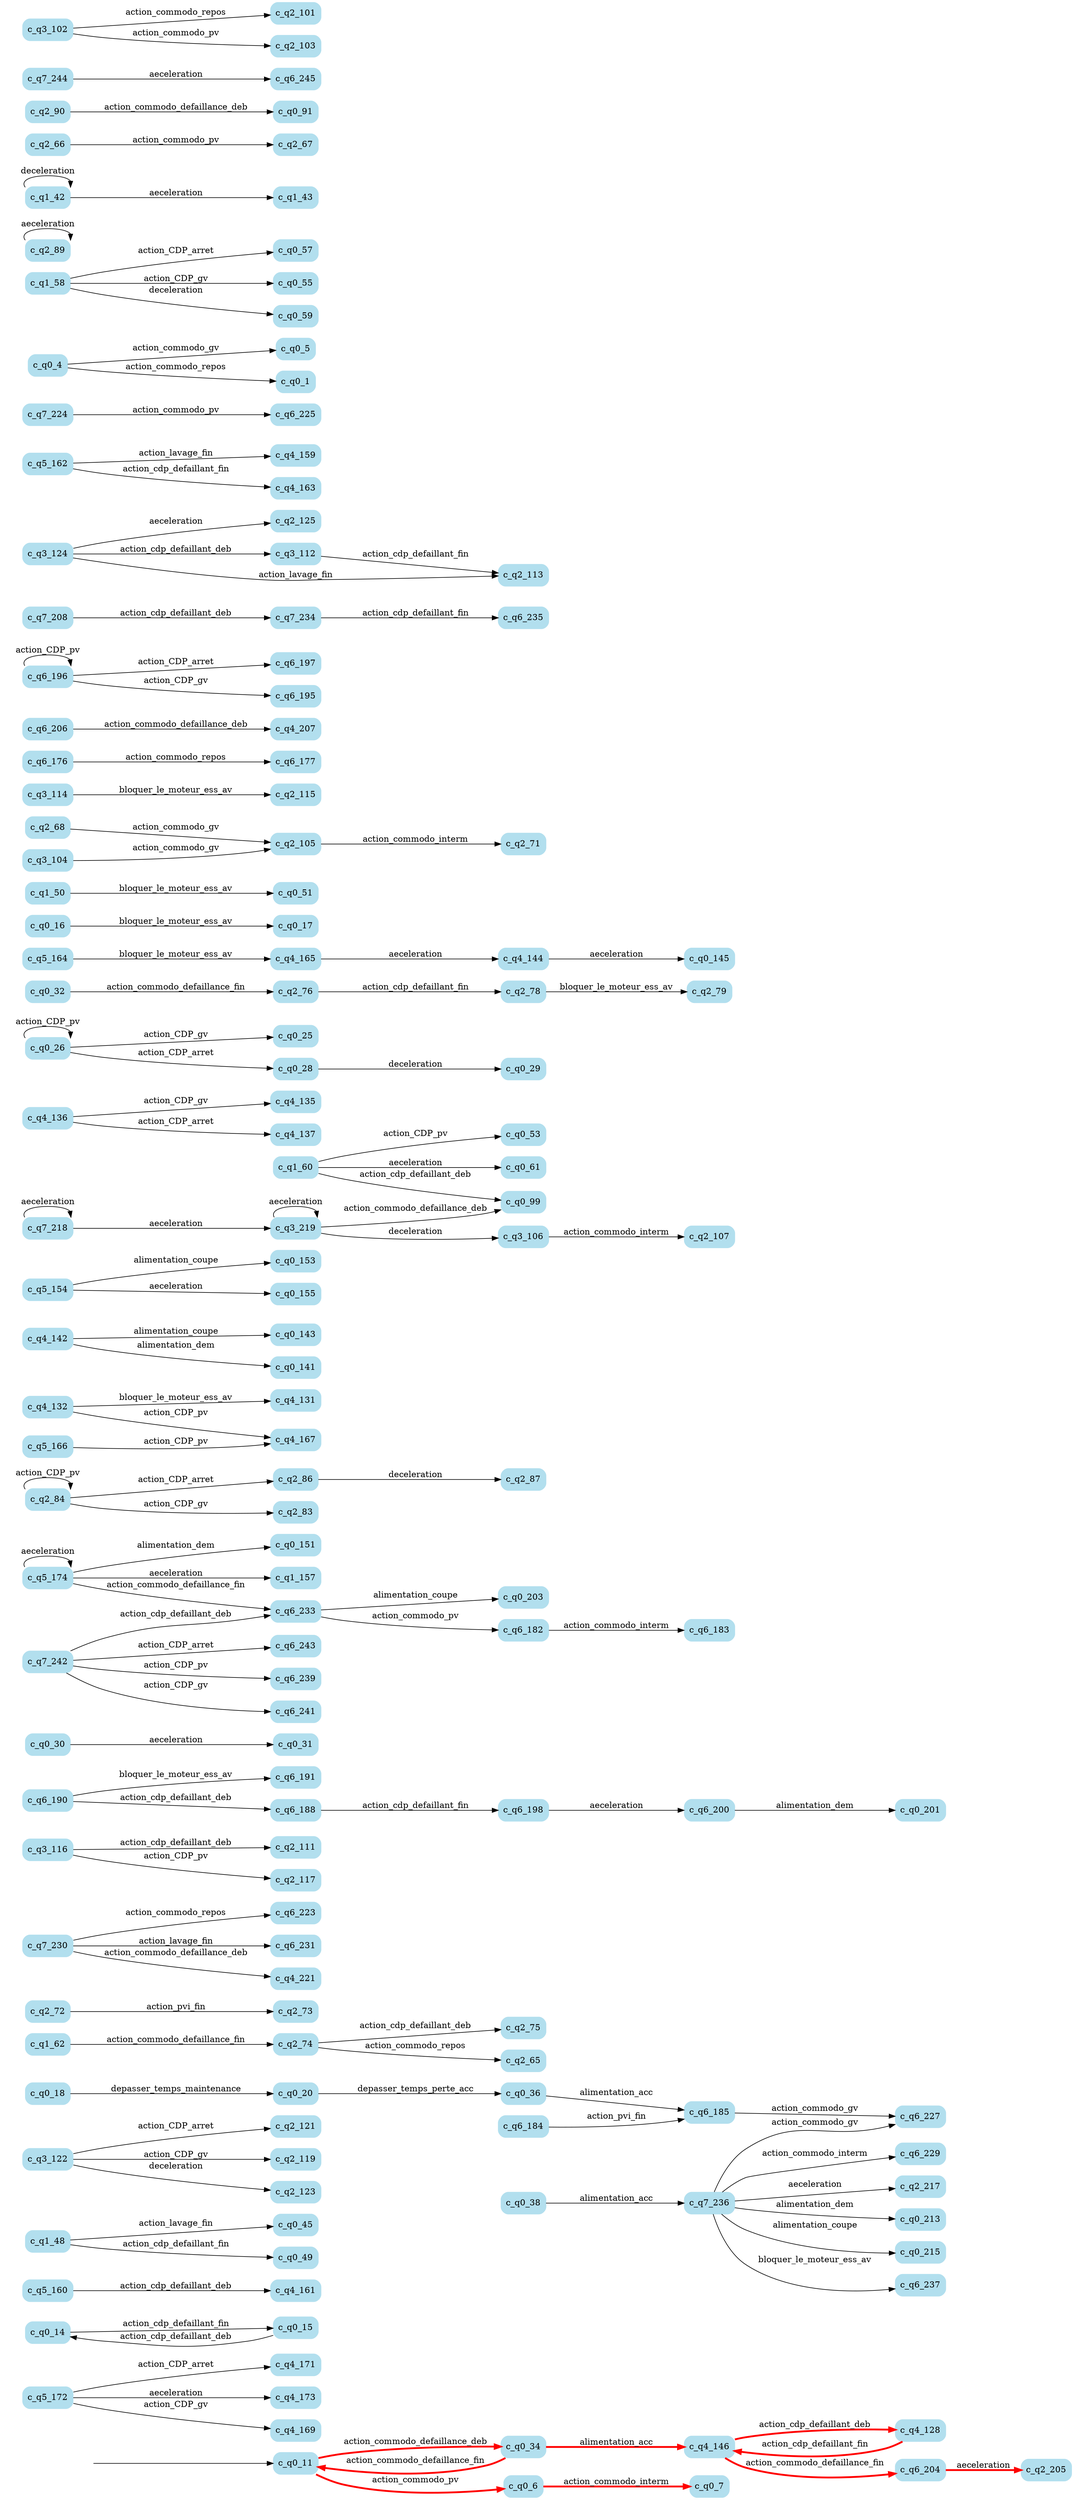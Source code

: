 digraph G {

	rankdir = LR;

	start_c_q0_11[style=invisible];

	node[shape=box, style="rounded, filled", color=lightblue2];

	c_q5_172[label="c_q5_172"];
	c_q0_14[label="c_q0_14"];
	c_q4_161[label="c_q4_161"];
	c_q1_48[label="c_q1_48"];
	c_q2_121[label="c_q2_121"];
	c_q6_229[label="c_q6_229"];
	c_q2_74[label="c_q2_74"];
	c_q5_160[label="c_q5_160"];
	c_q4_146[label="c_q4_146"];
	c_q2_72[label="c_q2_72"];
	c_q2_217[label="c_q2_217"];
	c_q7_230[label="c_q7_230"];
	c_q0_15[label="c_q0_15"];
	c_q2_111[label="c_q2_111"];
	c_q6_198[label="c_q6_198"];
	c_q0_30[label="c_q0_30"];
	c_q2_119[label="c_q2_119"];
	c_q5_174[label="c_q5_174"];
	c_q6_200[label="c_q6_200"];
	c_q2_87[label="c_q2_87"];
	c_q3_122[label="c_q3_122"];
	c_q6_185[label="c_q6_185"];
	c_q4_167[label="c_q4_167"];
	c_q0_201[label="c_q0_201"];
	c_q4_142[label="c_q4_142"];
	c_q0_151[label="c_q0_151"];
	c_q5_154[label="c_q5_154"];
	c_q0_53[label="c_q0_53"];
	c_q4_135[label="c_q4_135"];
	c_q6_190[label="c_q6_190"];
	c_q0_25[label="c_q0_25"];
	c_q2_79[label="c_q2_79"];
	c_q2_86[label="c_q2_86"];
	c_q0_145[label="c_q0_145"];
	c_q0_32[label="c_q0_32"];
	c_q0_16[label="c_q0_16"];
	c_q0_213[label="c_q0_213"];
	c_q1_50[label="c_q1_50"];
	c_q0_143[label="c_q0_143"];
	c_q1_157[label="c_q1_157"];
	c_q0_215[label="c_q0_215"];
	c_q6_227[label="c_q6_227"];
	c_q2_105[label="c_q2_105"];
	c_q3_219[label="c_q3_219"];
	c_q3_114[label="c_q3_114"];
	c_q0_7[label="c_q0_7"];
	c_q4_171[label="c_q4_171"];
	c_q6_177[label="c_q6_177"];
	c_q0_61[label="c_q0_61"];
	c_q2_73[label="c_q2_73"];
	c_q6_183[label="c_q6_183"];
	c_q2_117[label="c_q2_117"];
	c_q2_107[label="c_q2_107"];
	c_q4_137[label="c_q4_137"];
	c_q4_207[label="c_q4_207"];
	c_q6_197[label="c_q6_197"];
	c_q0_29[label="c_q0_29"];
	c_q6_243[label="c_q6_243"];
	c_q7_208[label="c_q7_208"];
	c_q0_45[label="c_q0_45"];
	c_q0_51[label="c_q0_51"];
	c_q0_99[label="c_q0_99"];
	c_q3_124[label="c_q3_124"];
	c_q5_162[label="c_q5_162"];
	c_q0_28[label="c_q0_28"];
	c_q7_224[label="c_q7_224"];
	c_q0_5[label="c_q0_5"];
	c_q0_31[label="c_q0_31"];
	c_q6_225[label="c_q6_225"];
	c_q0_57[label="c_q0_57"];
	c_q2_89[label="c_q2_89"];
	c_q2_125[label="c_q2_125"];
	c_q1_42[label="c_q1_42"];
	c_q6_191[label="c_q6_191"];
	c_q0_141[label="c_q0_141"];
	c_q0_153[label="c_q0_153"];
	c_q1_60[label="c_q1_60"];
	c_q6_235[label="c_q6_235"];
	c_q4_144[label="c_q4_144"];
	c_q2_76[label="c_q2_76"];
	c_q4_173[label="c_q4_173"];
	c_q0_203[label="c_q0_203"];
	c_q2_71[label="c_q2_71"];
	c_q0_55[label="c_q0_55"];
	c_q0_49[label="c_q0_49"];
	c_q3_106[label="c_q3_106"];
	c_q4_159[label="c_q4_159"];
	c_q0_36[label="c_q0_36"];
	c_q4_132[label="c_q4_132"];
	c_q6_223[label="c_q6_223"];
	c_q2_84[label="c_q2_84"];
	c_q2_205[label="c_q2_205"];
	c_q1_58[label="c_q1_58"];
	c_q1_62[label="c_q1_62"];
	c_q0_38[label="c_q0_38"];
	c_q2_66[label="c_q2_66"];
	c_q6_188[label="c_q6_188"];
	c_q6_195[label="c_q6_195"];
	c_q2_68[label="c_q2_68"];
	c_q0_91[label="c_q0_91"];
	c_q1_43[label="c_q1_43"];
	c_q2_123[label="c_q2_123"];
	c_q7_244[label="c_q7_244"];
	c_q2_115[label="c_q2_115"];
	c_q6_196[label="c_q6_196"];
	c_q3_116[label="c_q3_116"];
	c_q0_1[label="c_q0_1"];
	c_q4_128[label="c_q4_128"];
	c_q6_231[label="c_q6_231"];
	c_q0_4[label="c_q0_4"];
	c_q2_75[label="c_q2_75"];
	c_q2_90[label="c_q2_90"];
	c_q0_6[label="c_q0_6"];
	c_q0_34[label="c_q0_34"];
	c_q3_102[label="c_q3_102"];
	c_q6_233[label="c_q6_233"];
	c_q6_245[label="c_q6_245"];
	c_q4_131[label="c_q4_131"];
	c_q2_101[label="c_q2_101"];
	c_q3_112[label="c_q3_112"];
	c_q6_204[label="c_q6_204"];
	c_q6_182[label="c_q6_182"];
	c_q0_11[label="c_q0_11"];
	c_q4_221[label="c_q4_221"];
	c_q0_20[label="c_q0_20"];
	c_q2_78[label="c_q2_78"];
	c_q6_239[label="c_q6_239"];
	c_q4_169[label="c_q4_169"];
	c_q0_18[label="c_q0_18"];
	c_q3_104[label="c_q3_104"];
	c_q6_184[label="c_q6_184"];
	c_q4_165[label="c_q4_165"];
	c_q6_237[label="c_q6_237"];
	c_q5_166[label="c_q5_166"];
	c_q2_67[label="c_q2_67"];
	c_q7_218[label="c_q7_218"];
	c_q2_103[label="c_q2_103"];
	c_q0_155[label="c_q0_155"];
	c_q6_176[label="c_q6_176"];
	c_q2_65[label="c_q2_65"];
	c_q7_234[label="c_q7_234"];
	c_q0_59[label="c_q0_59"];
	c_q0_26[label="c_q0_26"];
	c_q7_236[label="c_q7_236"];
	c_q2_113[label="c_q2_113"];
	c_q4_163[label="c_q4_163"];
	c_q2_83[label="c_q2_83"];
	c_q5_164[label="c_q5_164"];
	c_q4_136[label="c_q4_136"];
	c_q7_242[label="c_q7_242"];
	c_q0_17[label="c_q0_17"];
	c_q6_206[label="c_q6_206"];
	c_q6_241[label="c_q6_241"];

	start_c_q0_11 -> c_q0_11;
	c_q0_4 -> c_q0_1[label="action_commodo_repos"];
	c_q0_11 -> c_q0_6[label="action_commodo_pv", penwidth=3, color=red];
	c_q0_4 -> c_q0_5[label="action_commodo_gv"];
	c_q0_6 -> c_q0_7[label="action_commodo_interm", penwidth=3, color=red];
	c_q0_11 -> c_q0_34[label="action_commodo_defaillance_deb", penwidth=3, color=red];
	c_q0_34 -> c_q0_11[label="action_commodo_defaillance_fin", penwidth=3, color=red];
	c_q0_15 -> c_q0_14[label="action_cdp_defaillant_deb"];
	c_q0_14 -> c_q0_15[label="action_cdp_defaillant_fin"];
	c_q0_16 -> c_q0_17[label="bloquer_le_moteur_ess_av"];
	c_q0_18 -> c_q0_20[label="depasser_temps_maintenance"];
	c_q0_20 -> c_q0_36[label="depasser_temps_perte_acc"];
	c_q0_26 -> c_q0_26[label="action_CDP_pv"];
	c_q0_26 -> c_q0_25[label="action_CDP_gv"];
	c_q0_26 -> c_q0_28[label="action_CDP_arret"];
	c_q0_28 -> c_q0_29[label="deceleration"];
	c_q0_30 -> c_q0_31[label="aeceleration"];
	c_q0_32 -> c_q2_76[label="action_commodo_defaillance_fin"];
	c_q0_34 -> c_q4_146[label="alimentation_acc", penwidth=3, color=red];
	c_q0_36 -> c_q6_185[label="alimentation_acc"];
	c_q0_38 -> c_q7_236[label="alimentation_acc"];
	c_q1_42 -> c_q1_42[label="deceleration"];
	c_q1_42 -> c_q1_43[label="aeceleration"];
	c_q1_48 -> c_q0_45[label="action_lavage_fin"];
	c_q1_60 -> c_q0_99[label="action_cdp_defaillant_deb"];
	c_q1_48 -> c_q0_49[label="action_cdp_defaillant_fin"];
	c_q1_50 -> c_q0_51[label="bloquer_le_moteur_ess_av"];
	c_q1_60 -> c_q0_53[label="action_CDP_pv"];
	c_q1_58 -> c_q0_55[label="action_CDP_gv"];
	c_q1_58 -> c_q0_57[label="action_CDP_arret"];
	c_q1_58 -> c_q0_59[label="deceleration"];
	c_q1_60 -> c_q0_61[label="aeceleration"];
	c_q1_62 -> c_q2_74[label="action_commodo_defaillance_fin"];
	c_q2_74 -> c_q2_65[label="action_commodo_repos"];
	c_q2_66 -> c_q2_67[label="action_commodo_pv"];
	c_q2_68 -> c_q2_105[label="action_commodo_gv"];
	c_q2_105 -> c_q2_71[label="action_commodo_interm"];
	c_q2_72 -> c_q2_73[label="action_pvi_fin"];
	c_q2_74 -> c_q2_75[label="action_cdp_defaillant_deb"];
	c_q2_76 -> c_q2_78[label="action_cdp_defaillant_fin"];
	c_q2_78 -> c_q2_79[label="bloquer_le_moteur_ess_av"];
	c_q2_84 -> c_q2_84[label="action_CDP_pv"];
	c_q2_84 -> c_q2_83[label="action_CDP_gv"];
	c_q2_84 -> c_q2_86[label="action_CDP_arret"];
	c_q2_86 -> c_q2_87[label="deceleration"];
	c_q2_89 -> c_q2_89[label="aeceleration"];
	c_q2_90 -> c_q0_91[label="action_commodo_defaillance_deb"];
	c_q3_124 -> c_q3_112[label="action_cdp_defaillant_deb"];
	c_q3_219 -> c_q3_106[label="deceleration"];
	c_q3_219 -> c_q3_219[label="aeceleration"];
	c_q3_219 -> c_q0_99[label="action_commodo_defaillance_deb"];
	c_q3_102 -> c_q2_101[label="action_commodo_repos"];
	c_q3_102 -> c_q2_103[label="action_commodo_pv"];
	c_q3_104 -> c_q2_105[label="action_commodo_gv"];
	c_q3_106 -> c_q2_107[label="action_commodo_interm"];
	c_q3_124 -> c_q2_113[label="action_lavage_fin"];
	c_q3_116 -> c_q2_111[label="action_cdp_defaillant_deb"];
	c_q3_112 -> c_q2_113[label="action_cdp_defaillant_fin"];
	c_q3_114 -> c_q2_115[label="bloquer_le_moteur_ess_av"];
	c_q3_116 -> c_q2_117[label="action_CDP_pv"];
	c_q3_122 -> c_q2_119[label="action_CDP_gv"];
	c_q3_122 -> c_q2_121[label="action_CDP_arret"];
	c_q3_122 -> c_q2_123[label="deceleration"];
	c_q3_124 -> c_q2_125[label="aeceleration"];
	c_q4_146 -> c_q4_128[label="action_cdp_defaillant_deb", penwidth=3, color=red];
	c_q4_128 -> c_q4_146[label="action_cdp_defaillant_fin", penwidth=3, color=red];
	c_q4_132 -> c_q4_131[label="bloquer_le_moteur_ess_av"];
	c_q4_132 -> c_q4_167[label="action_CDP_pv"];
	c_q4_136 -> c_q4_135[label="action_CDP_gv"];
	c_q4_136 -> c_q4_137[label="action_CDP_arret"];
	c_q4_165 -> c_q4_144[label="aeceleration"];
	c_q4_142 -> c_q0_141[label="alimentation_dem"];
	c_q4_142 -> c_q0_143[label="alimentation_coupe"];
	c_q4_144 -> c_q0_145[label="aeceleration"];
	c_q4_146 -> c_q6_204[label="action_commodo_defaillance_fin", penwidth=3, color=red];
	c_q5_174 -> c_q5_174[label="aeceleration"];
	c_q5_174 -> c_q0_151[label="alimentation_dem"];
	c_q5_154 -> c_q0_153[label="alimentation_coupe"];
	c_q5_154 -> c_q0_155[label="aeceleration"];
	c_q5_174 -> c_q1_157[label="aeceleration"];
	c_q5_162 -> c_q4_159[label="action_lavage_fin"];
	c_q5_160 -> c_q4_161[label="action_cdp_defaillant_deb"];
	c_q5_162 -> c_q4_163[label="action_cdp_defaillant_fin"];
	c_q5_164 -> c_q4_165[label="bloquer_le_moteur_ess_av"];
	c_q5_166 -> c_q4_167[label="action_CDP_pv"];
	c_q5_172 -> c_q4_169[label="action_CDP_gv"];
	c_q5_172 -> c_q4_171[label="action_CDP_arret"];
	c_q5_172 -> c_q4_173[label="aeceleration"];
	c_q5_174 -> c_q6_233[label="action_commodo_defaillance_fin"];
	c_q6_176 -> c_q6_177[label="action_commodo_repos"];
	c_q6_233 -> c_q6_182[label="action_commodo_pv"];
	c_q6_185 -> c_q6_227[label="action_commodo_gv"];
	c_q6_182 -> c_q6_183[label="action_commodo_interm"];
	c_q6_184 -> c_q6_185[label="action_pvi_fin"];
	c_q6_190 -> c_q6_188[label="action_cdp_defaillant_deb"];
	c_q6_188 -> c_q6_198[label="action_cdp_defaillant_fin"];
	c_q6_190 -> c_q6_191[label="bloquer_le_moteur_ess_av"];
	c_q6_196 -> c_q6_196[label="action_CDP_pv"];
	c_q6_196 -> c_q6_195[label="action_CDP_gv"];
	c_q6_196 -> c_q6_197[label="action_CDP_arret"];
	c_q6_198 -> c_q6_200[label="aeceleration"];
	c_q6_200 -> c_q0_201[label="alimentation_dem"];
	c_q6_233 -> c_q0_203[label="alimentation_coupe"];
	c_q6_204 -> c_q2_205[label="aeceleration", penwidth=3, color=red];
	c_q6_206 -> c_q4_207[label="action_commodo_defaillance_deb"];
	c_q7_208 -> c_q7_234[label="action_cdp_defaillant_deb"];
	c_q7_218 -> c_q7_218[label="aeceleration"];
	c_q7_236 -> c_q0_213[label="alimentation_dem"];
	c_q7_236 -> c_q0_215[label="alimentation_coupe"];
	c_q7_236 -> c_q2_217[label="aeceleration"];
	c_q7_218 -> c_q3_219[label="aeceleration"];
	c_q7_230 -> c_q4_221[label="action_commodo_defaillance_deb"];
	c_q7_230 -> c_q6_223[label="action_commodo_repos"];
	c_q7_224 -> c_q6_225[label="action_commodo_pv"];
	c_q7_236 -> c_q6_227[label="action_commodo_gv"];
	c_q7_236 -> c_q6_229[label="action_commodo_interm"];
	c_q7_230 -> c_q6_231[label="action_lavage_fin"];
	c_q7_242 -> c_q6_233[label="action_cdp_defaillant_deb"];
	c_q7_234 -> c_q6_235[label="action_cdp_defaillant_fin"];
	c_q7_236 -> c_q6_237[label="bloquer_le_moteur_ess_av"];
	c_q7_242 -> c_q6_239[label="action_CDP_pv"];
	c_q7_242 -> c_q6_241[label="action_CDP_gv"];
	c_q7_242 -> c_q6_243[label="action_CDP_arret"];
	c_q7_244 -> c_q6_245[label="aeceleration"];

}